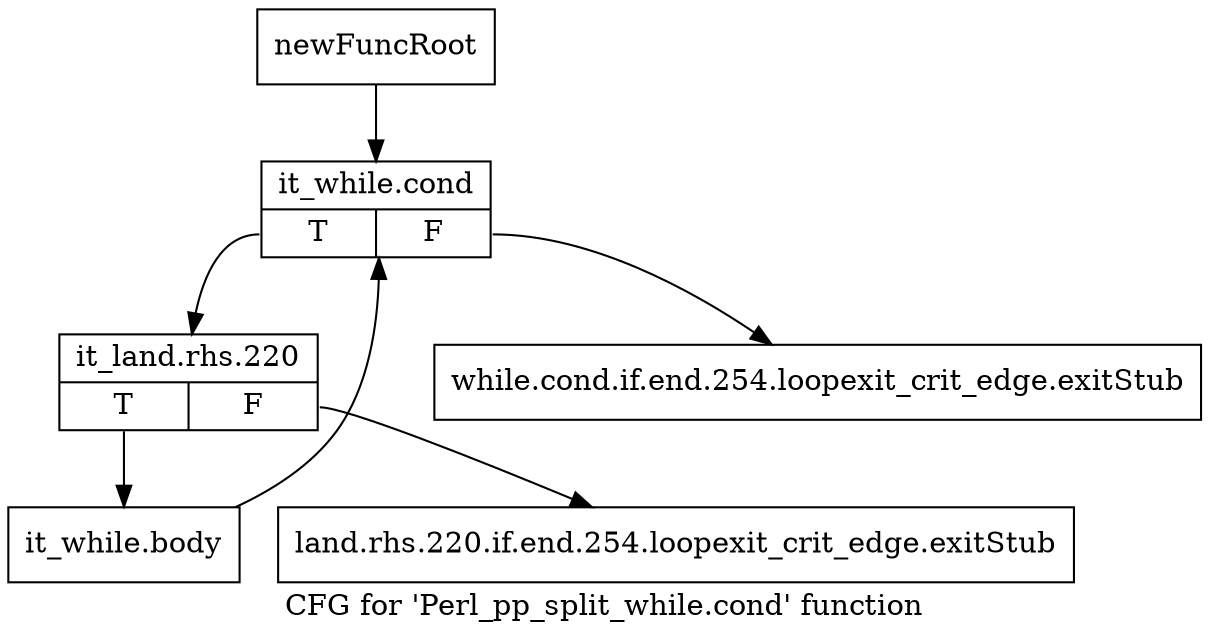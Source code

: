 digraph "CFG for 'Perl_pp_split_while.cond' function" {
	label="CFG for 'Perl_pp_split_while.cond' function";

	Node0x4e93010 [shape=record,label="{newFuncRoot}"];
	Node0x4e93010 -> Node0x4e93100;
	Node0x4e93060 [shape=record,label="{while.cond.if.end.254.loopexit_crit_edge.exitStub}"];
	Node0x4e930b0 [shape=record,label="{land.rhs.220.if.end.254.loopexit_crit_edge.exitStub}"];
	Node0x4e93100 [shape=record,label="{it_while.cond|{<s0>T|<s1>F}}"];
	Node0x4e93100:s0 -> Node0x4e93150;
	Node0x4e93100:s1 -> Node0x4e93060;
	Node0x4e93150 [shape=record,label="{it_land.rhs.220|{<s0>T|<s1>F}}"];
	Node0x4e93150:s0 -> Node0x4e931a0;
	Node0x4e93150:s1 -> Node0x4e930b0;
	Node0x4e931a0 [shape=record,label="{it_while.body}"];
	Node0x4e931a0 -> Node0x4e93100;
}

